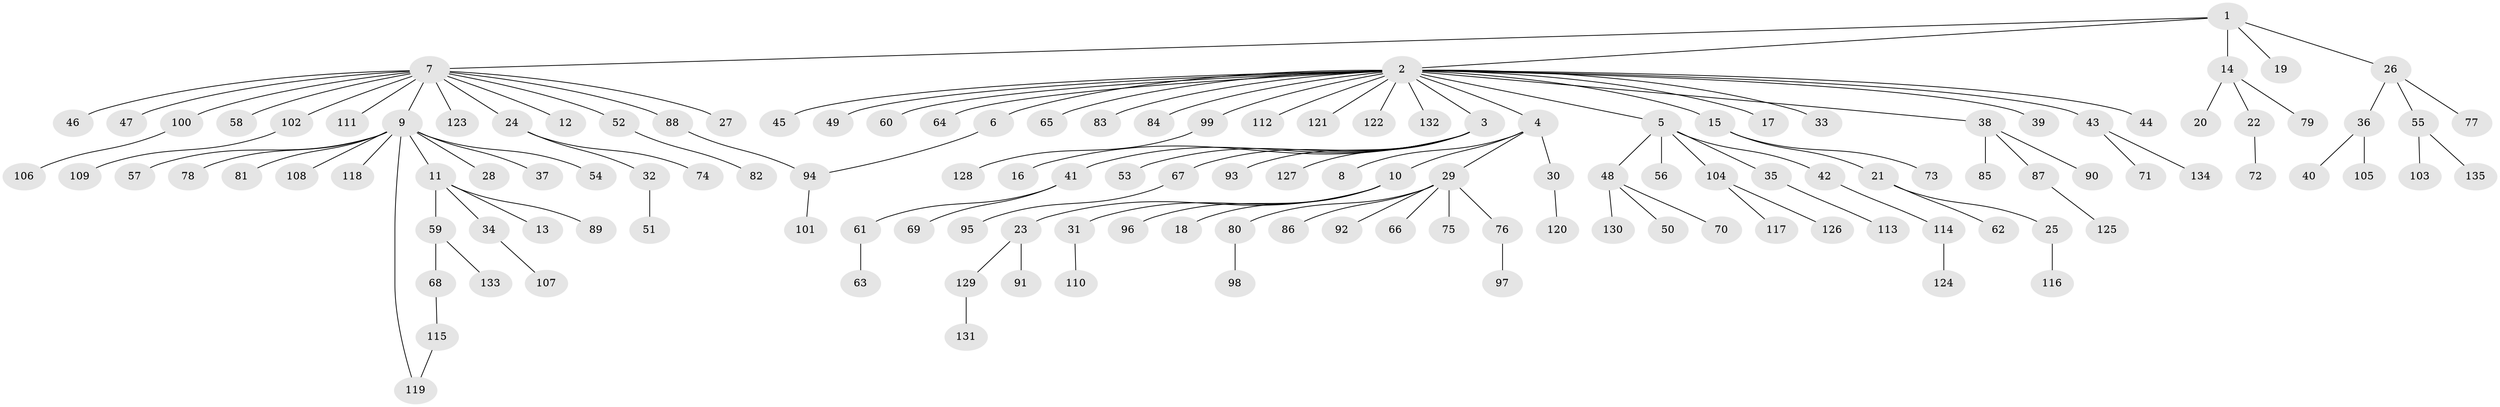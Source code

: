 // coarse degree distribution, {4: 0.04, 23: 0.01, 6: 0.02, 8: 0.01, 3: 0.04, 13: 0.01, 10: 0.01, 5: 0.03, 1: 0.73, 2: 0.1}
// Generated by graph-tools (version 1.1) at 2025/41/03/06/25 10:41:47]
// undirected, 135 vertices, 136 edges
graph export_dot {
graph [start="1"]
  node [color=gray90,style=filled];
  1;
  2;
  3;
  4;
  5;
  6;
  7;
  8;
  9;
  10;
  11;
  12;
  13;
  14;
  15;
  16;
  17;
  18;
  19;
  20;
  21;
  22;
  23;
  24;
  25;
  26;
  27;
  28;
  29;
  30;
  31;
  32;
  33;
  34;
  35;
  36;
  37;
  38;
  39;
  40;
  41;
  42;
  43;
  44;
  45;
  46;
  47;
  48;
  49;
  50;
  51;
  52;
  53;
  54;
  55;
  56;
  57;
  58;
  59;
  60;
  61;
  62;
  63;
  64;
  65;
  66;
  67;
  68;
  69;
  70;
  71;
  72;
  73;
  74;
  75;
  76;
  77;
  78;
  79;
  80;
  81;
  82;
  83;
  84;
  85;
  86;
  87;
  88;
  89;
  90;
  91;
  92;
  93;
  94;
  95;
  96;
  97;
  98;
  99;
  100;
  101;
  102;
  103;
  104;
  105;
  106;
  107;
  108;
  109;
  110;
  111;
  112;
  113;
  114;
  115;
  116;
  117;
  118;
  119;
  120;
  121;
  122;
  123;
  124;
  125;
  126;
  127;
  128;
  129;
  130;
  131;
  132;
  133;
  134;
  135;
  1 -- 2;
  1 -- 7;
  1 -- 14;
  1 -- 19;
  1 -- 26;
  2 -- 3;
  2 -- 4;
  2 -- 5;
  2 -- 6;
  2 -- 15;
  2 -- 17;
  2 -- 33;
  2 -- 38;
  2 -- 39;
  2 -- 43;
  2 -- 44;
  2 -- 45;
  2 -- 49;
  2 -- 60;
  2 -- 64;
  2 -- 65;
  2 -- 83;
  2 -- 84;
  2 -- 99;
  2 -- 112;
  2 -- 121;
  2 -- 122;
  2 -- 132;
  3 -- 16;
  3 -- 41;
  3 -- 53;
  3 -- 67;
  3 -- 93;
  3 -- 127;
  4 -- 8;
  4 -- 10;
  4 -- 29;
  4 -- 30;
  5 -- 35;
  5 -- 42;
  5 -- 48;
  5 -- 56;
  5 -- 104;
  6 -- 94;
  7 -- 9;
  7 -- 12;
  7 -- 24;
  7 -- 27;
  7 -- 46;
  7 -- 47;
  7 -- 52;
  7 -- 58;
  7 -- 88;
  7 -- 100;
  7 -- 102;
  7 -- 111;
  7 -- 123;
  9 -- 11;
  9 -- 28;
  9 -- 37;
  9 -- 54;
  9 -- 57;
  9 -- 78;
  9 -- 81;
  9 -- 108;
  9 -- 118;
  9 -- 119;
  10 -- 18;
  10 -- 23;
  10 -- 31;
  10 -- 96;
  11 -- 13;
  11 -- 34;
  11 -- 59;
  11 -- 89;
  14 -- 20;
  14 -- 22;
  14 -- 79;
  15 -- 21;
  15 -- 73;
  21 -- 25;
  21 -- 62;
  22 -- 72;
  23 -- 91;
  23 -- 129;
  24 -- 32;
  24 -- 74;
  25 -- 116;
  26 -- 36;
  26 -- 55;
  26 -- 77;
  29 -- 66;
  29 -- 75;
  29 -- 76;
  29 -- 80;
  29 -- 86;
  29 -- 92;
  30 -- 120;
  31 -- 110;
  32 -- 51;
  34 -- 107;
  35 -- 113;
  36 -- 40;
  36 -- 105;
  38 -- 85;
  38 -- 87;
  38 -- 90;
  41 -- 61;
  41 -- 69;
  42 -- 114;
  43 -- 71;
  43 -- 134;
  48 -- 50;
  48 -- 70;
  48 -- 130;
  52 -- 82;
  55 -- 103;
  55 -- 135;
  59 -- 68;
  59 -- 133;
  61 -- 63;
  67 -- 95;
  68 -- 115;
  76 -- 97;
  80 -- 98;
  87 -- 125;
  88 -- 94;
  94 -- 101;
  99 -- 128;
  100 -- 106;
  102 -- 109;
  104 -- 117;
  104 -- 126;
  114 -- 124;
  115 -- 119;
  129 -- 131;
}
